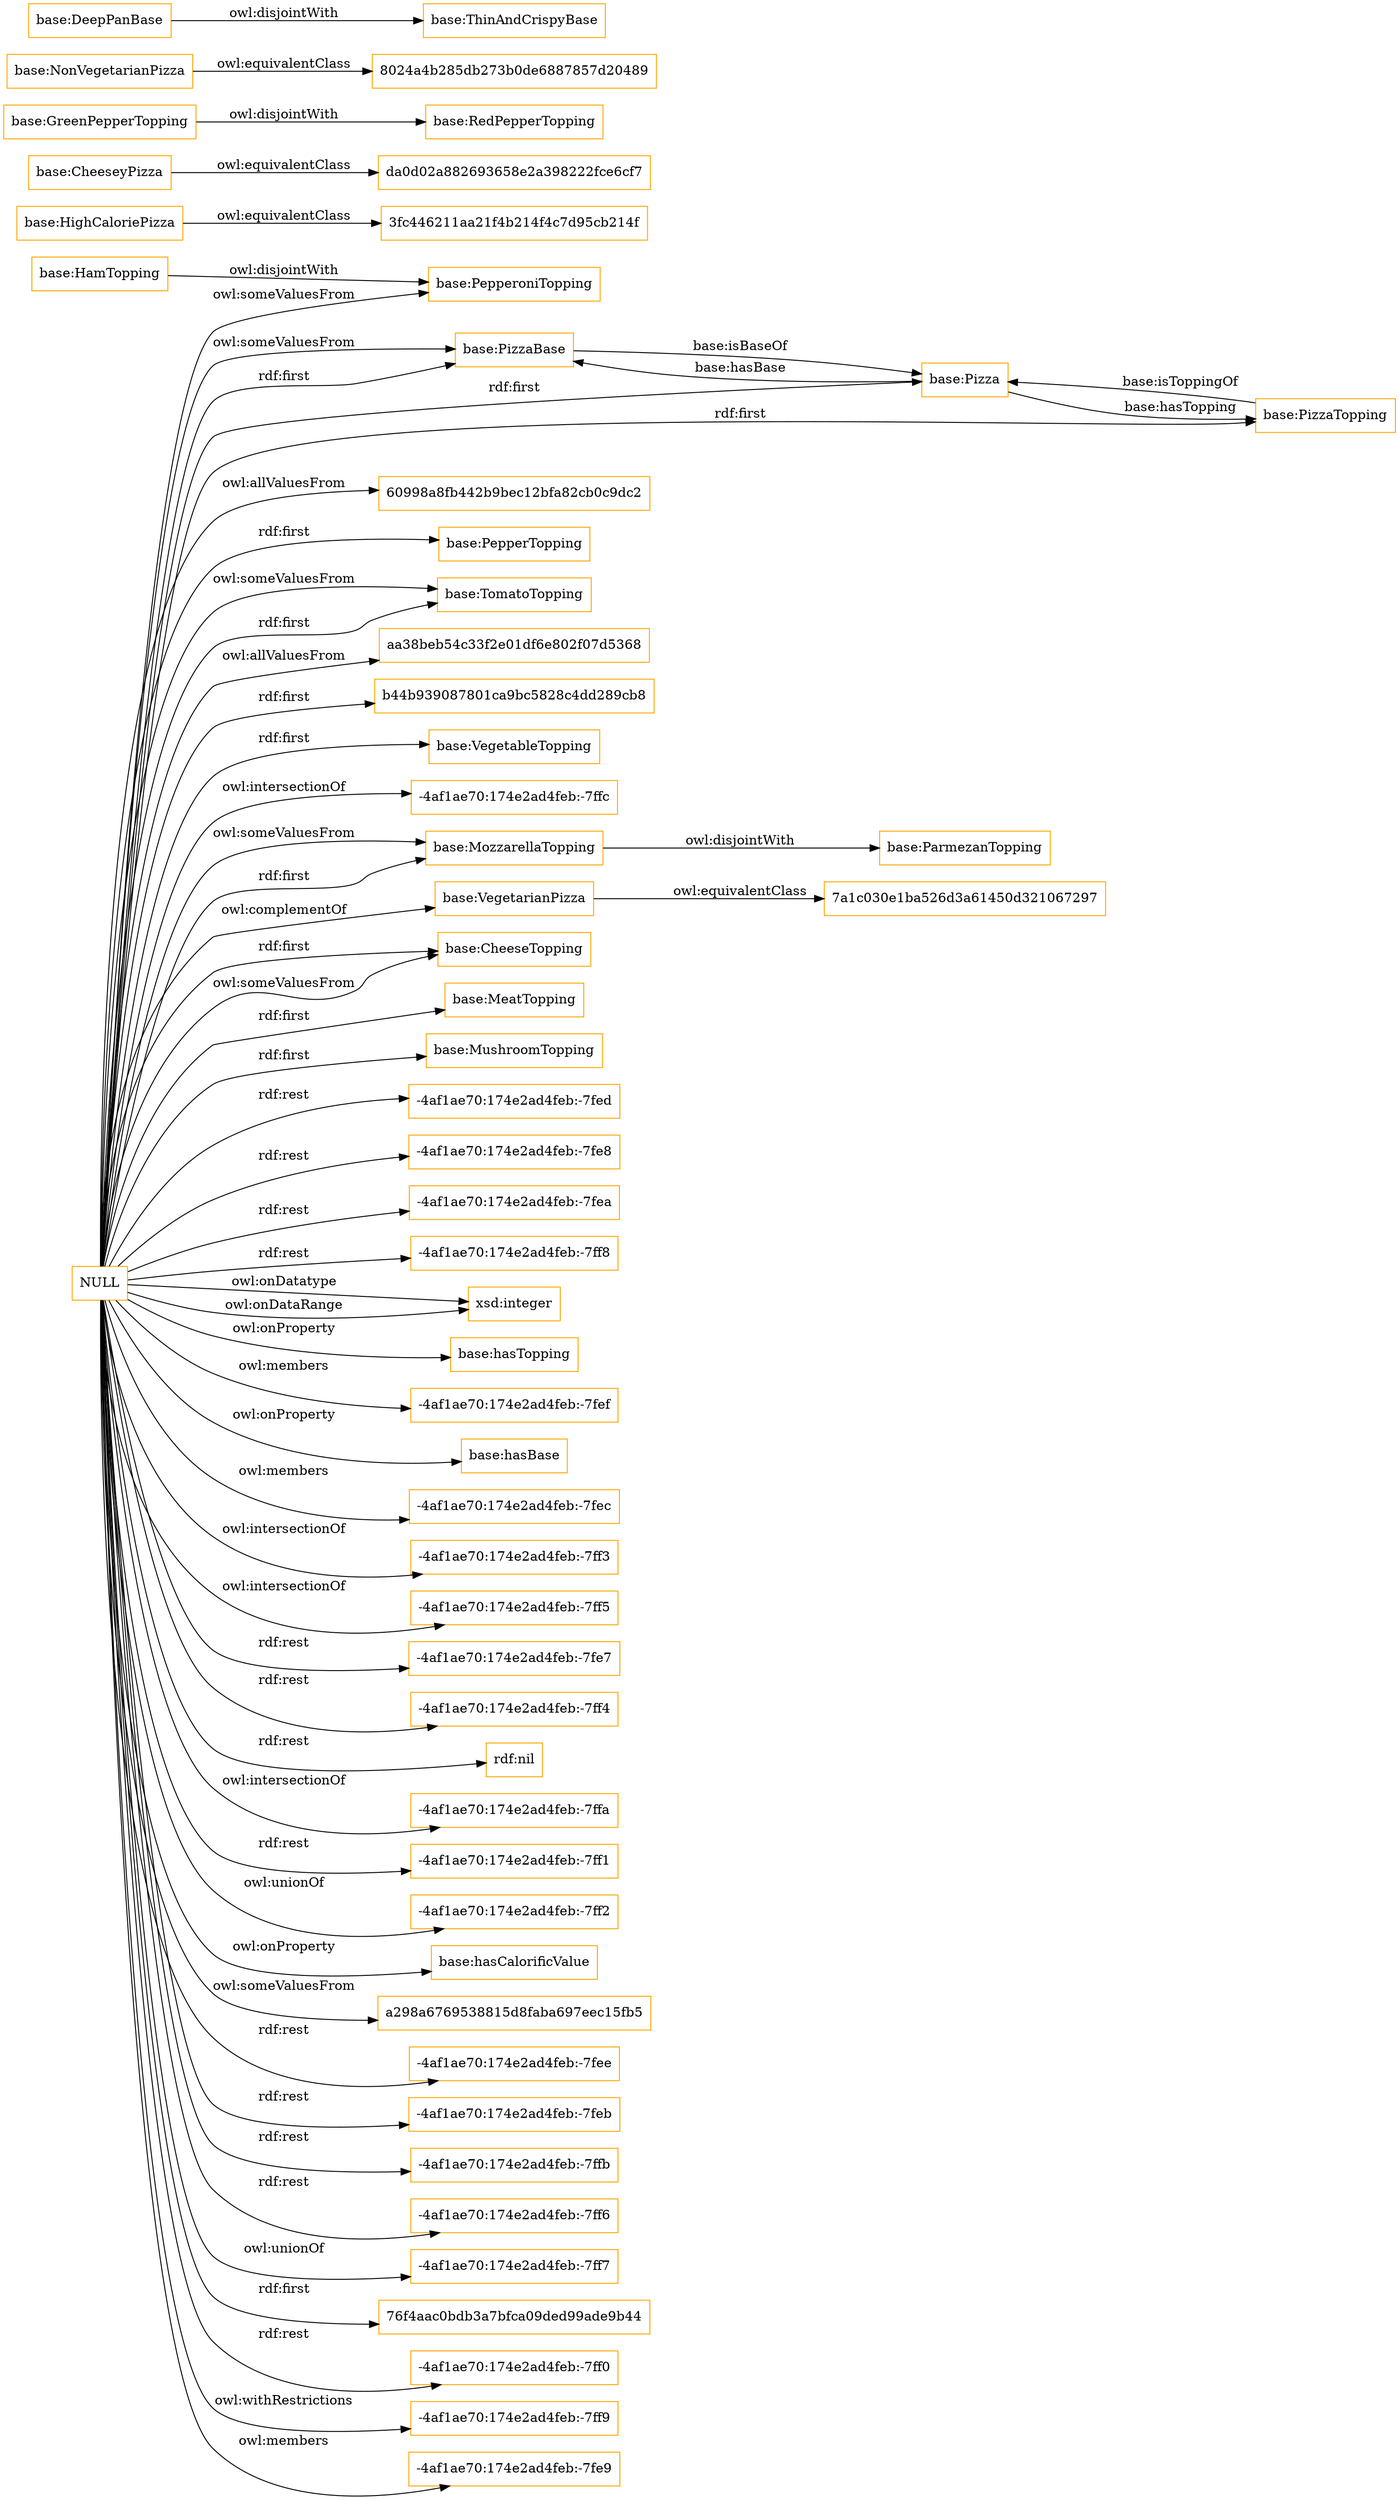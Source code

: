 digraph ar2dtool_diagram { 
rankdir=LR;
size="1501"
node [shape = rectangle, color="orange"]; "base:PizzaBase" "60998a8fb442b9bec12bfa82cb0c9dc2" "base:PepperTopping" "base:HighCaloriePizza" "base:TomatoTopping" "aa38beb54c33f2e01df6e802f07d5368" "b44b939087801ca9bc5828c4dd289cb8" "da0d02a882693658e2a398222fce6cf7" "base:VegetableTopping" "base:GreenPepperTopping" "base:PepperoniTopping" "base:CheeseyPizza" "base:MozzarellaTopping" "8024a4b285db273b0de6887857d20489" "base:VegetarianPizza" "base:RedPepperTopping" "base:PizzaTopping" "base:NonVegetarianPizza" "base:ParmezanTopping" "base:CheeseTopping" "base:DeepPanBase" "7a1c030e1ba526d3a61450d321067297" "base:Pizza" "base:HamTopping" "base:MeatTopping" "base:MushroomTopping" "base:ThinAndCrispyBase" "3fc446211aa21f4b214f4c7d95cb214f" ; /*classes style*/
	"base:NonVegetarianPizza" -> "8024a4b285db273b0de6887857d20489" [ label = "owl:equivalentClass" ];
	"base:DeepPanBase" -> "base:ThinAndCrispyBase" [ label = "owl:disjointWith" ];
	"base:GreenPepperTopping" -> "base:RedPepperTopping" [ label = "owl:disjointWith" ];
	"base:CheeseyPizza" -> "da0d02a882693658e2a398222fce6cf7" [ label = "owl:equivalentClass" ];
	"base:VegetarianPizza" -> "7a1c030e1ba526d3a61450d321067297" [ label = "owl:equivalentClass" ];
	"NULL" -> "-4af1ae70:174e2ad4feb:-7fed" [ label = "rdf:rest" ];
	"NULL" -> "-4af1ae70:174e2ad4feb:-7fe8" [ label = "rdf:rest" ];
	"NULL" -> "base:PizzaTopping" [ label = "rdf:first" ];
	"NULL" -> "base:VegetableTopping" [ label = "rdf:first" ];
	"NULL" -> "base:CheeseTopping" [ label = "rdf:first" ];
	"NULL" -> "-4af1ae70:174e2ad4feb:-7fea" [ label = "rdf:rest" ];
	"NULL" -> "-4af1ae70:174e2ad4feb:-7ff8" [ label = "rdf:rest" ];
	"NULL" -> "base:TomatoTopping" [ label = "owl:someValuesFrom" ];
	"NULL" -> "xsd:integer" [ label = "owl:onDatatype" ];
	"NULL" -> "base:hasTopping" [ label = "owl:onProperty" ];
	"NULL" -> "base:TomatoTopping" [ label = "rdf:first" ];
	"NULL" -> "-4af1ae70:174e2ad4feb:-7fef" [ label = "owl:members" ];
	"NULL" -> "base:hasBase" [ label = "owl:onProperty" ];
	"NULL" -> "-4af1ae70:174e2ad4feb:-7fec" [ label = "owl:members" ];
	"NULL" -> "-4af1ae70:174e2ad4feb:-7ff3" [ label = "owl:intersectionOf" ];
	"NULL" -> "xsd:integer" [ label = "owl:onDataRange" ];
	"NULL" -> "-4af1ae70:174e2ad4feb:-7ff5" [ label = "owl:intersectionOf" ];
	"NULL" -> "-4af1ae70:174e2ad4feb:-7fe7" [ label = "rdf:rest" ];
	"NULL" -> "base:PizzaBase" [ label = "owl:someValuesFrom" ];
	"NULL" -> "base:CheeseTopping" [ label = "owl:someValuesFrom" ];
	"NULL" -> "b44b939087801ca9bc5828c4dd289cb8" [ label = "rdf:first" ];
	"NULL" -> "-4af1ae70:174e2ad4feb:-7ff4" [ label = "rdf:rest" ];
	"NULL" -> "rdf:nil" [ label = "rdf:rest" ];
	"NULL" -> "-4af1ae70:174e2ad4feb:-7ffa" [ label = "owl:intersectionOf" ];
	"NULL" -> "-4af1ae70:174e2ad4feb:-7ff1" [ label = "rdf:rest" ];
	"NULL" -> "base:PepperTopping" [ label = "rdf:first" ];
	"NULL" -> "-4af1ae70:174e2ad4feb:-7ff2" [ label = "owl:unionOf" ];
	"NULL" -> "base:PizzaBase" [ label = "rdf:first" ];
	"NULL" -> "base:hasCalorificValue" [ label = "owl:onProperty" ];
	"NULL" -> "a298a6769538815d8faba697eec15fb5" [ label = "owl:someValuesFrom" ];
	"NULL" -> "-4af1ae70:174e2ad4feb:-7fee" [ label = "rdf:rest" ];
	"NULL" -> "base:MozzarellaTopping" [ label = "owl:someValuesFrom" ];
	"NULL" -> "-4af1ae70:174e2ad4feb:-7feb" [ label = "rdf:rest" ];
	"NULL" -> "base:MushroomTopping" [ label = "rdf:first" ];
	"NULL" -> "base:MozzarellaTopping" [ label = "rdf:first" ];
	"NULL" -> "base:Pizza" [ label = "rdf:first" ];
	"NULL" -> "base:MeatTopping" [ label = "rdf:first" ];
	"NULL" -> "-4af1ae70:174e2ad4feb:-7ffb" [ label = "rdf:rest" ];
	"NULL" -> "-4af1ae70:174e2ad4feb:-7ff6" [ label = "rdf:rest" ];
	"NULL" -> "60998a8fb442b9bec12bfa82cb0c9dc2" [ label = "owl:allValuesFrom" ];
	"NULL" -> "-4af1ae70:174e2ad4feb:-7ff7" [ label = "owl:unionOf" ];
	"NULL" -> "base:VegetarianPizza" [ label = "owl:complementOf" ];
	"NULL" -> "aa38beb54c33f2e01df6e802f07d5368" [ label = "owl:allValuesFrom" ];
	"NULL" -> "76f4aac0bdb3a7bfca09ded99ade9b44" [ label = "rdf:first" ];
	"NULL" -> "-4af1ae70:174e2ad4feb:-7ff0" [ label = "rdf:rest" ];
	"NULL" -> "-4af1ae70:174e2ad4feb:-7ff9" [ label = "owl:withRestrictions" ];
	"NULL" -> "-4af1ae70:174e2ad4feb:-7fe9" [ label = "owl:members" ];
	"NULL" -> "-4af1ae70:174e2ad4feb:-7ffc" [ label = "owl:intersectionOf" ];
	"NULL" -> "base:PepperoniTopping" [ label = "owl:someValuesFrom" ];
	"base:HamTopping" -> "base:PepperoniTopping" [ label = "owl:disjointWith" ];
	"base:HighCaloriePizza" -> "3fc446211aa21f4b214f4c7d95cb214f" [ label = "owl:equivalentClass" ];
	"base:MozzarellaTopping" -> "base:ParmezanTopping" [ label = "owl:disjointWith" ];
	"base:Pizza" -> "base:PizzaTopping" [ label = "base:hasTopping" ];
	"base:Pizza" -> "base:PizzaBase" [ label = "base:hasBase" ];
	"base:PizzaBase" -> "base:Pizza" [ label = "base:isBaseOf" ];
	"base:PizzaTopping" -> "base:Pizza" [ label = "base:isToppingOf" ];

}
